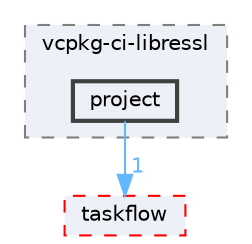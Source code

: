 digraph "external/reflect-cpp/vcpkg/scripts/test_ports/vcpkg-ci-libressl/project"
{
 // LATEX_PDF_SIZE
  bgcolor="transparent";
  edge [fontname=Helvetica,fontsize=10,labelfontname=Helvetica,labelfontsize=10];
  node [fontname=Helvetica,fontsize=10,shape=box,height=0.2,width=0.4];
  compound=true
  subgraph clusterdir_5cd64b36c7bbe9abe247d05fa0ceb4ca {
    graph [ bgcolor="#edf0f7", pencolor="grey50", label="vcpkg-ci-libressl", fontname=Helvetica,fontsize=10 style="filled,dashed", URL="dir_5cd64b36c7bbe9abe247d05fa0ceb4ca.html",tooltip=""]
  dir_a389dc935e97a55ea8e2c160e382bc03 [label="project", fillcolor="#edf0f7", color="grey25", style="filled,bold", URL="dir_a389dc935e97a55ea8e2c160e382bc03.html",tooltip=""];
  }
  dir_a586d2919c2294cf68ed57ec5a464d2f [label="taskflow", fillcolor="#edf0f7", color="red", style="filled,dashed", URL="dir_a586d2919c2294cf68ed57ec5a464d2f.html",tooltip="root taskflow include dir"];
  dir_a389dc935e97a55ea8e2c160e382bc03->dir_a586d2919c2294cf68ed57ec5a464d2f [headlabel="1", labeldistance=1.5 headhref="dir_000583_000819.html" href="dir_000583_000819.html" color="steelblue1" fontcolor="steelblue1"];
}
